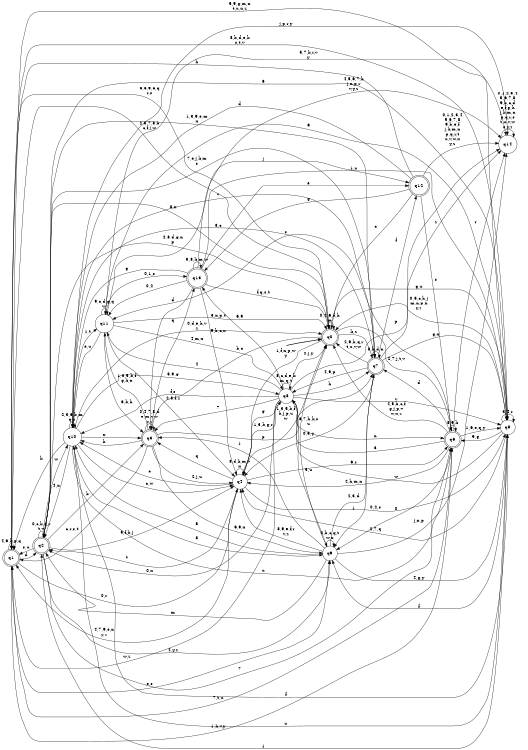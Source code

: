 digraph BlueStar {
__start0 [style = invis, shape = none, label = "", width = 0, height = 0];

rankdir=LR;
size="8,5";

s0 [style="rounded,filled", color="black", fillcolor="white" shape="doublecircle", label="q0"];
s1 [style="rounded,filled", color="black", fillcolor="white" shape="doublecircle", label="q1"];
s2 [style="rounded,filled", color="black", fillcolor="white" shape="doublecircle", label="q2"];
s3 [style="rounded,filled", color="black", fillcolor="white" shape="doublecircle", label="q3"];
s4 [style="filled", color="black", fillcolor="white" shape="circle", label="q4"];
s5 [style="filled", color="black", fillcolor="white" shape="circle", label="q5"];
s6 [style="rounded,filled", color="black", fillcolor="white" shape="doublecircle", label="q6"];
s7 [style="rounded,filled", color="black", fillcolor="white" shape="doublecircle", label="q7"];
s8 [style="filled", color="black", fillcolor="white" shape="circle", label="q8"];
s9 [style="filled", color="black", fillcolor="white" shape="circle", label="q9"];
s10 [style="filled", color="black", fillcolor="white" shape="circle", label="q10"];
s11 [style="filled", color="black", fillcolor="white" shape="circle", label="q11"];
s12 [style="rounded,filled", color="black", fillcolor="white" shape="doublecircle", label="q12"];
s13 [style="rounded,filled", color="black", fillcolor="white" shape="doublecircle", label="q13"];
s14 [style="filled", color="black", fillcolor="white" shape="circle", label="q14"];
subgraph cluster_main { 
	graph [pad=".75", ranksep="0.15", nodesep="0.15"];
	 style=invis; 
	__start0 -> s0 [penwidth=2];
}
s0 -> s0 [label="0,4,6,d,h\nm"];
s0 -> s1 [label="3,5,9,e,q\nr,s"];
s0 -> s2 [label="8,x"];
s0 -> s3 [label="b,c"];
s0 -> s4 [label="1,f,n,p,w\ny"];
s0 -> s5 [label="g,u"];
s0 -> s6 [label="2,7,j,t,v"];
s0 -> s7 [label="k,z"];
s1 -> s0 [label="2,3,7,8,b\nc,f,j,w"];
s1 -> s1 [label="4,6,k,p,q"];
s1 -> s2 [label="d"];
s1 -> s4 [label="0,r"];
s1 -> s5 [label="5,9,g,m,n\nt,u,x,z"];
s1 -> s6 [label="1,h,v,y"];
s1 -> s9 [label="e,s"];
s2 -> s0 [label="2,8,d,g,n\np"];
s2 -> s1 [label="s,u"];
s2 -> s2 [label="0,c,k,q,r\nt,v"];
s2 -> s3 [label="b"];
s2 -> s4 [label="5,f,h,j"];
s2 -> s5 [label="6"];
s2 -> s6 [label="7"];
s2 -> s7 [label="1,3,9,e,m\nx"];
s2 -> s9 [label="4,y,z"];
s2 -> s10 [label="w"];
s3 -> s1 [label="c,r,s,t"];
s3 -> s3 [label="0,4,7,8,d\ne,m,v,w\ny,z"];
s3 -> s4 [label="2,j,u"];
s3 -> s7 [label="p"];
s3 -> s9 [label="6,9,x"];
s3 -> s10 [label="h"];
s3 -> s11 [label="1,3,5,b,f\ng,k,n"];
s3 -> s13 [label="q"];
s4 -> s0 [label="1,3,5,b,f\nh,j,p,u\nw"];
s4 -> s1 [label="4,7,9,e,n\ny,z"];
s4 -> s2 [label="t"];
s4 -> s3 [label="q"];
s4 -> s4 [label="8,d,k,m,v\nx"];
s4 -> s5 [label="0,2,s"];
s4 -> s6 [label="6,r"];
s4 -> s8 [label="g"];
s4 -> s10 [label="c"];
s5 -> s0 [label="0,5,c,h,j\nm,n,p,x\ny,z"];
s5 -> s1 [label="8,b,d,e,k\ns,t,v"];
s5 -> s2 [label="1"];
s5 -> s4 [label="2,7,q"];
s5 -> s5 [label="3,4,r"];
s5 -> s6 [label="9,g"];
s5 -> s8 [label="w"];
s5 -> s9 [label="f"];
s5 -> s10 [label="u"];
s5 -> s11 [label="6"];
s6 -> s0 [label="4,5,b,c,f\ng,j,p,v\nw,x,z"];
s6 -> s1 [label="7,t,u"];
s6 -> s4 [label="2,h,m,n"];
s6 -> s5 [label="1,6,e,q,y"];
s6 -> s6 [label="8,9,k"];
s6 -> s7 [label="d"];
s6 -> s8 [label="3"];
s6 -> s9 [label="0"];
s6 -> s11 [label="s"];
s6 -> s14 [label="r"];
s7 -> s0 [label="2,6,h,q,r\nt,u,v,w"];
s7 -> s2 [label="7,e,j,k,m\ns"];
s7 -> s4 [label="0,5,y"];
s7 -> s5 [label="g,x"];
s7 -> s7 [label="8,b,d,n"];
s7 -> s8 [label="4,9,p"];
s7 -> s9 [label="1"];
s7 -> s10 [label="3,c"];
s7 -> s12 [label="f"];
s7 -> s14 [label="z"];
s8 -> s0 [label="2,j,y"];
s8 -> s1 [label="w,z"];
s8 -> s2 [label="0,x"];
s8 -> s3 [label="7"];
s8 -> s4 [label="1,3,b,g,r"];
s8 -> s5 [label="v"];
s8 -> s6 [label="n"];
s8 -> s7 [label="h"];
s8 -> s8 [label="8,c,d,e,k\nm,q,t"];
s8 -> s9 [label="5,u"];
s8 -> s10 [label="f,s"];
s8 -> s11 [label="4"];
s8 -> s13 [label="6,9"];
s8 -> s14 [label="p"];
s9 -> s0 [label="6,7,h,k,s\nu"];
s9 -> s2 [label="m"];
s9 -> s3 [label="1"];
s9 -> s4 [label="8,9,e,f,r\nv,z"];
s9 -> s5 [label="4,g,y"];
s9 -> s7 [label="2,3,d"];
s9 -> s9 [label="0,b,c,q,t\nw,x"];
s9 -> s10 [label="5"];
s9 -> s14 [label="j,n,p"];
s10 -> s0 [label="0,d,e,h,v\nz"];
s10 -> s1 [label="k"];
s10 -> s2 [label="4,n"];
s10 -> s3 [label="x"];
s10 -> s4 [label="c,w"];
s10 -> s5 [label="f"];
s10 -> s6 [label="u"];
s10 -> s7 [label="7"];
s10 -> s8 [label="5,9,g"];
s10 -> s9 [label="8"];
s10 -> s10 [label="2,3,6,b,m\nq,s"];
s10 -> s11 [label="1,t"];
s10 -> s14 [label="j,p,r,y"];
s11 -> s0 [label="3,n,p,t"];
s11 -> s3 [label="6,b,h"];
s11 -> s4 [label="2,8,f,z"];
s11 -> s8 [label="4,m,x"];
s11 -> s10 [label="e,u"];
s11 -> s11 [label="9,c,d,g,q\nw"];
s11 -> s12 [label="j"];
s11 -> s13 [label="0,1,s"];
s11 -> s14 [label="5,7,k,r,v\ny"];
s12 -> s0 [label="c"];
s12 -> s1 [label="h"];
s12 -> s6 [label="s"];
s12 -> s10 [label="d"];
s12 -> s13 [label="g"];
s12 -> s14 [label="0,1,2,3,4\n5,6,7,8\n9,b,e,f\nj,k,m,n\np,q,r,t\nu,v,w,x\ny,z"];
s13 -> s0 [label="f,q,s,t"];
s13 -> s3 [label="d"];
s13 -> s4 [label="9,b,c,x"];
s13 -> s5 [label="1,u"];
s13 -> s10 [label="g"];
s13 -> s11 [label="0,2"];
s13 -> s12 [label="e"];
s13 -> s13 [label="3,8,k,m,w"];
s13 -> s14 [label="4,5,6,7,h\nj,n,p,r\nv,y,z"];
s14 -> s14 [label="0,1,2,3,4\n5,6,7,8\n9,b,c,d\ne,f,g,h\nj,k,m,n\np,q,r,s\nt,u,v,w\nx,y,z"];

}